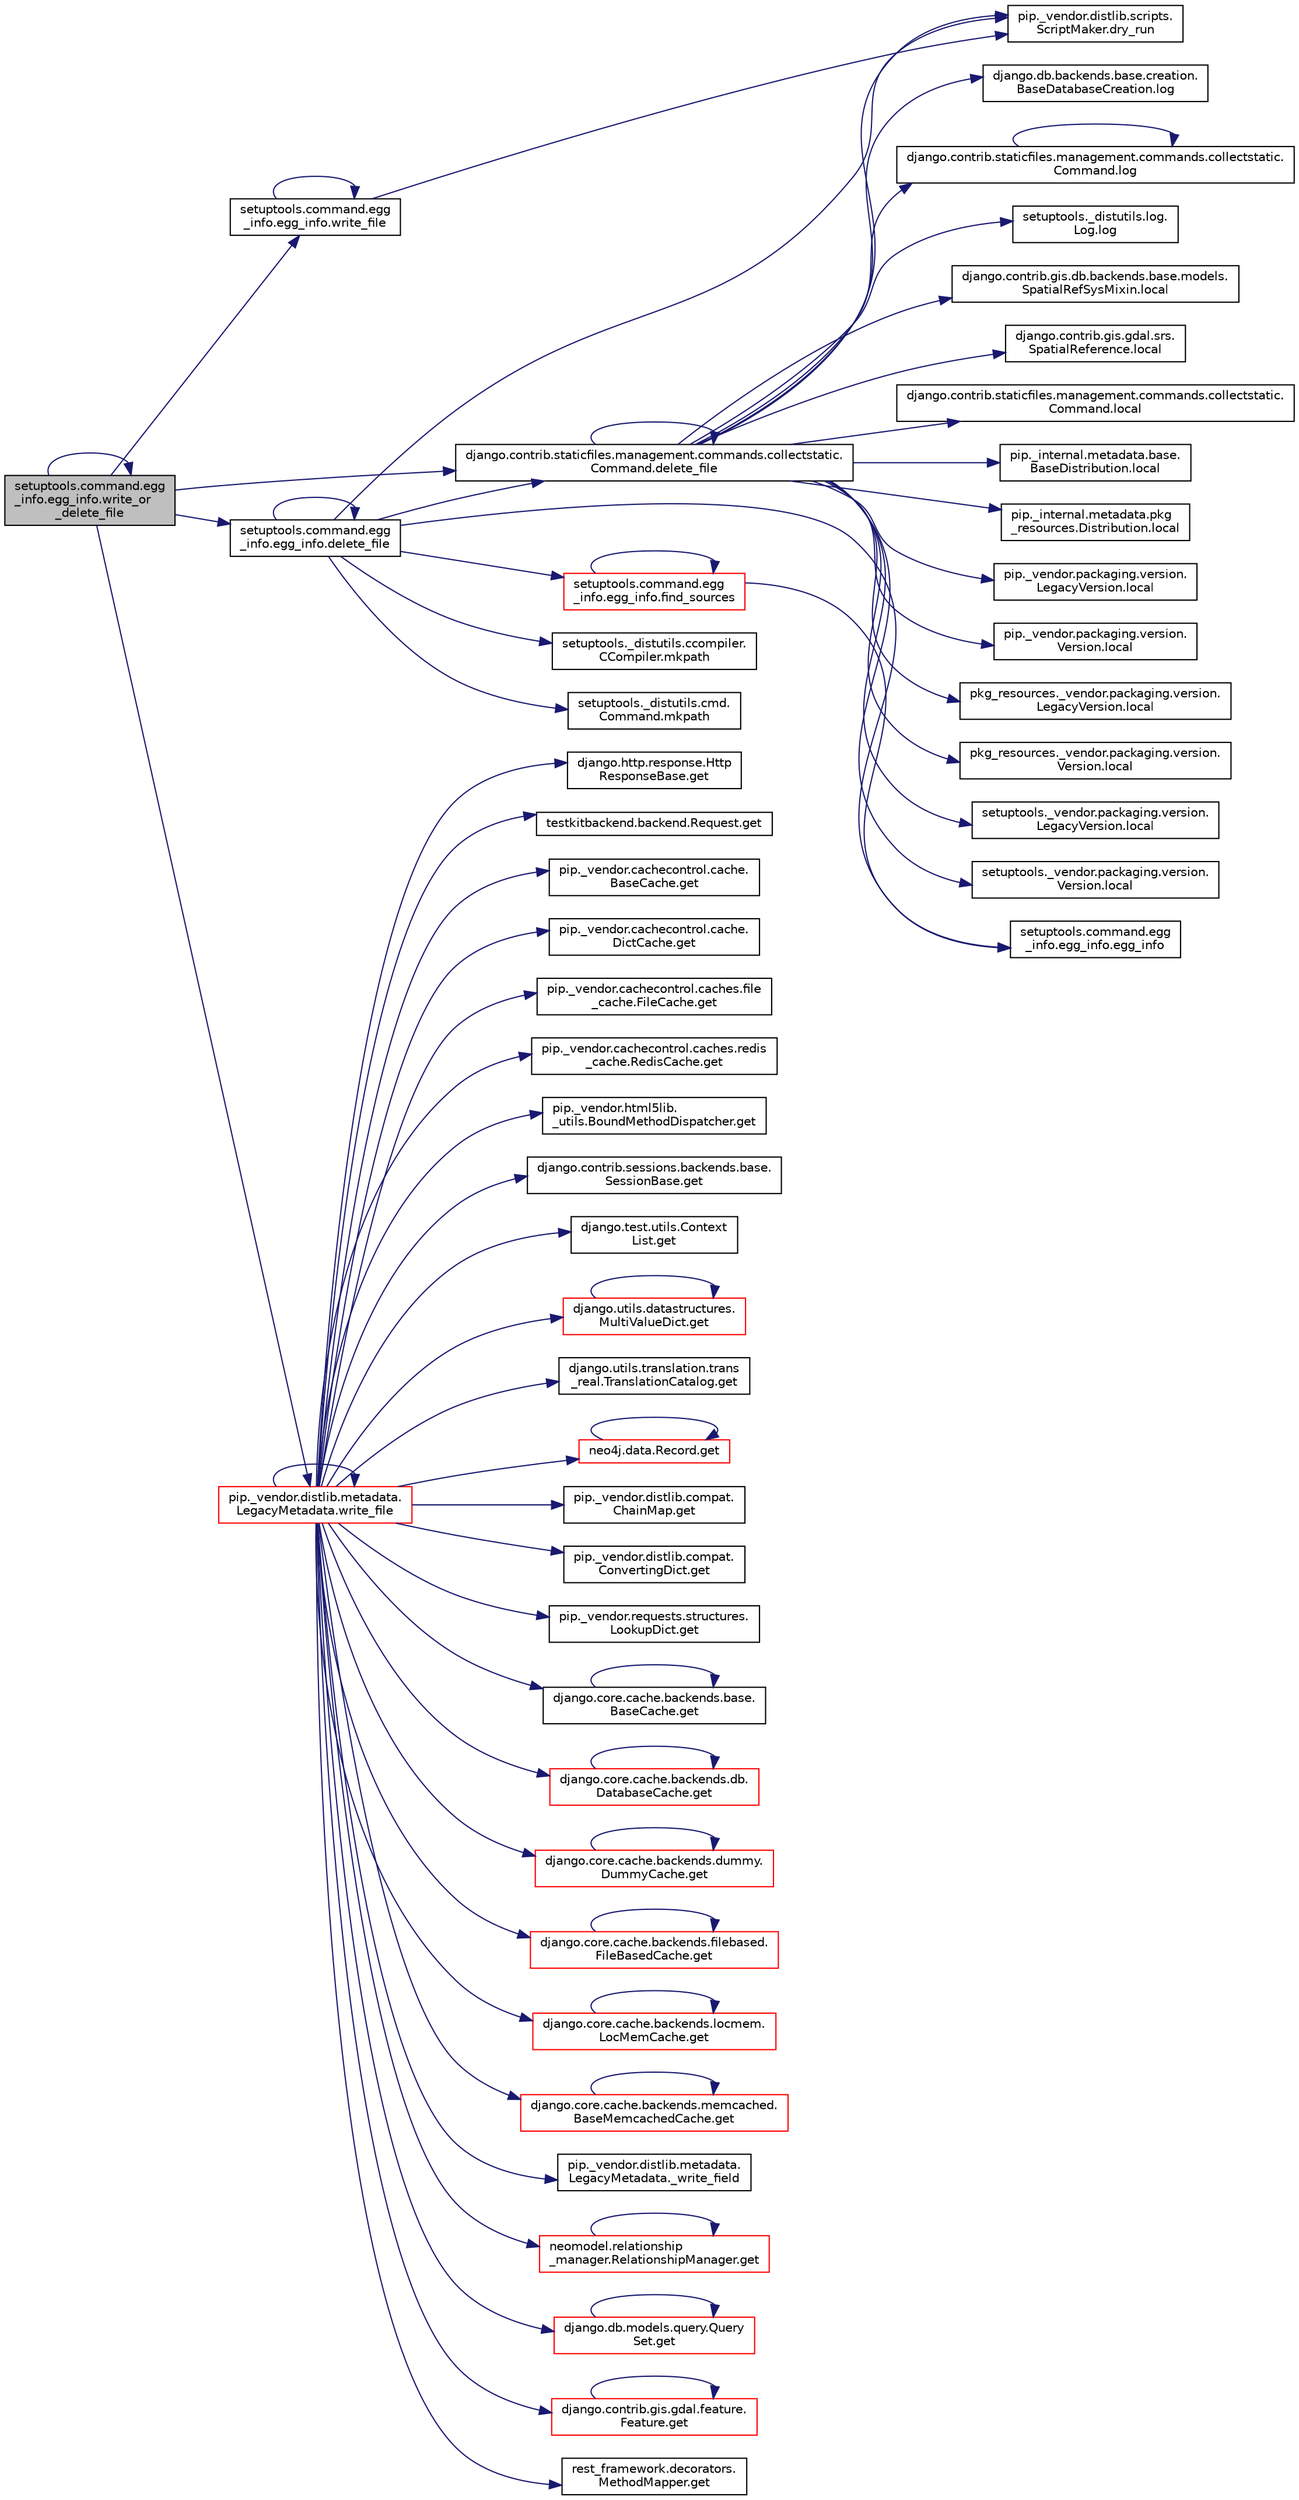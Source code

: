 digraph "setuptools.command.egg_info.egg_info.write_or_delete_file"
{
 // LATEX_PDF_SIZE
  edge [fontname="Helvetica",fontsize="10",labelfontname="Helvetica",labelfontsize="10"];
  node [fontname="Helvetica",fontsize="10",shape=record];
  rankdir="LR";
  Node1 [label="setuptools.command.egg\l_info.egg_info.write_or\l_delete_file",height=0.2,width=0.4,color="black", fillcolor="grey75", style="filled", fontcolor="black",tooltip=" "];
  Node1 -> Node2 [color="midnightblue",fontsize="10",style="solid",fontname="Helvetica"];
  Node2 [label="setuptools.command.egg\l_info.egg_info.delete_file",height=0.2,width=0.4,color="black", fillcolor="white", style="filled",URL="$d4/dd5/classsetuptools_1_1command_1_1egg__info_1_1egg__info.html#a6fa3267879d13f06600d4d1e42c26068",tooltip=" "];
  Node2 -> Node2 [color="midnightblue",fontsize="10",style="solid",fontname="Helvetica"];
  Node2 -> Node3 [color="midnightblue",fontsize="10",style="solid",fontname="Helvetica"];
  Node3 [label="django.contrib.staticfiles.management.commands.collectstatic.\lCommand.delete_file",height=0.2,width=0.4,color="black", fillcolor="white", style="filled",URL="$d8/df6/classdjango_1_1contrib_1_1staticfiles_1_1management_1_1commands_1_1collectstatic_1_1_command.html#af3b9441bd07cc263b9ffe432ee7edcf3",tooltip=" "];
  Node3 -> Node3 [color="midnightblue",fontsize="10",style="solid",fontname="Helvetica"];
  Node3 -> Node4 [color="midnightblue",fontsize="10",style="solid",fontname="Helvetica"];
  Node4 [label="pip._vendor.distlib.scripts.\lScriptMaker.dry_run",height=0.2,width=0.4,color="black", fillcolor="white", style="filled",URL="$de/dcc/classpip_1_1__vendor_1_1distlib_1_1scripts_1_1_script_maker.html#ab788624a4b1688e66c95f02b42674a4f",tooltip=" "];
  Node3 -> Node5 [color="midnightblue",fontsize="10",style="solid",fontname="Helvetica"];
  Node5 [label="django.contrib.gis.db.backends.base.models.\lSpatialRefSysMixin.local",height=0.2,width=0.4,color="black", fillcolor="white", style="filled",URL="$d5/d73/classdjango_1_1contrib_1_1gis_1_1db_1_1backends_1_1base_1_1models_1_1_spatial_ref_sys_mixin.html#a703bee4ef37814bb770491a8fc841b8b",tooltip=" "];
  Node3 -> Node6 [color="midnightblue",fontsize="10",style="solid",fontname="Helvetica"];
  Node6 [label="django.contrib.gis.gdal.srs.\lSpatialReference.local",height=0.2,width=0.4,color="black", fillcolor="white", style="filled",URL="$d7/dda/classdjango_1_1contrib_1_1gis_1_1gdal_1_1srs_1_1_spatial_reference.html#ac1c1b258ca231c1189730ccc0516b84b",tooltip=" "];
  Node3 -> Node7 [color="midnightblue",fontsize="10",style="solid",fontname="Helvetica"];
  Node7 [label="django.contrib.staticfiles.management.commands.collectstatic.\lCommand.local",height=0.2,width=0.4,color="black", fillcolor="white", style="filled",URL="$d8/df6/classdjango_1_1contrib_1_1staticfiles_1_1management_1_1commands_1_1collectstatic_1_1_command.html#aec9e8f8fe91e29dde292817f520e477a",tooltip=" "];
  Node3 -> Node8 [color="midnightblue",fontsize="10",style="solid",fontname="Helvetica"];
  Node8 [label="pip._internal.metadata.base.\lBaseDistribution.local",height=0.2,width=0.4,color="black", fillcolor="white", style="filled",URL="$d7/d34/classpip_1_1__internal_1_1metadata_1_1base_1_1_base_distribution.html#a68a7931aa7d592ec9a6bcf1aaa845223",tooltip=" "];
  Node3 -> Node9 [color="midnightblue",fontsize="10",style="solid",fontname="Helvetica"];
  Node9 [label="pip._internal.metadata.pkg\l_resources.Distribution.local",height=0.2,width=0.4,color="black", fillcolor="white", style="filled",URL="$dc/df0/classpip_1_1__internal_1_1metadata_1_1pkg__resources_1_1_distribution.html#a1f69216d2048b4a794b7e4505590c638",tooltip=" "];
  Node3 -> Node10 [color="midnightblue",fontsize="10",style="solid",fontname="Helvetica"];
  Node10 [label="pip._vendor.packaging.version.\lLegacyVersion.local",height=0.2,width=0.4,color="black", fillcolor="white", style="filled",URL="$db/d53/classpip_1_1__vendor_1_1packaging_1_1version_1_1_legacy_version.html#a60a59860ee423006f3885a51e699cbc0",tooltip=" "];
  Node3 -> Node11 [color="midnightblue",fontsize="10",style="solid",fontname="Helvetica"];
  Node11 [label="pip._vendor.packaging.version.\lVersion.local",height=0.2,width=0.4,color="black", fillcolor="white", style="filled",URL="$d6/d65/classpip_1_1__vendor_1_1packaging_1_1version_1_1_version.html#ad1320245d9af9451510a2af96fa9e270",tooltip=" "];
  Node3 -> Node12 [color="midnightblue",fontsize="10",style="solid",fontname="Helvetica"];
  Node12 [label="pkg_resources._vendor.packaging.version.\lLegacyVersion.local",height=0.2,width=0.4,color="black", fillcolor="white", style="filled",URL="$de/d94/classpkg__resources_1_1__vendor_1_1packaging_1_1version_1_1_legacy_version.html#a9ffd76cde683437bb134266d2480e23d",tooltip=" "];
  Node3 -> Node13 [color="midnightblue",fontsize="10",style="solid",fontname="Helvetica"];
  Node13 [label="pkg_resources._vendor.packaging.version.\lVersion.local",height=0.2,width=0.4,color="black", fillcolor="white", style="filled",URL="$d9/da7/classpkg__resources_1_1__vendor_1_1packaging_1_1version_1_1_version.html#a42fcad5b56f4cba8bb585c85b4d823e6",tooltip=" "];
  Node3 -> Node14 [color="midnightblue",fontsize="10",style="solid",fontname="Helvetica"];
  Node14 [label="setuptools._vendor.packaging.version.\lLegacyVersion.local",height=0.2,width=0.4,color="black", fillcolor="white", style="filled",URL="$d7/d99/classsetuptools_1_1__vendor_1_1packaging_1_1version_1_1_legacy_version.html#a58852ae192cdead9bd5210febc0993f8",tooltip=" "];
  Node3 -> Node15 [color="midnightblue",fontsize="10",style="solid",fontname="Helvetica"];
  Node15 [label="setuptools._vendor.packaging.version.\lVersion.local",height=0.2,width=0.4,color="black", fillcolor="white", style="filled",URL="$da/de8/classsetuptools_1_1__vendor_1_1packaging_1_1version_1_1_version.html#a1ca67c2cc35de1bf61b9e419f779c927",tooltip=" "];
  Node3 -> Node16 [color="midnightblue",fontsize="10",style="solid",fontname="Helvetica"];
  Node16 [label="django.db.backends.base.creation.\lBaseDatabaseCreation.log",height=0.2,width=0.4,color="black", fillcolor="white", style="filled",URL="$de/d41/classdjango_1_1db_1_1backends_1_1base_1_1creation_1_1_base_database_creation.html#ac2cef781528967a343c7062bb888f738",tooltip=" "];
  Node3 -> Node17 [color="midnightblue",fontsize="10",style="solid",fontname="Helvetica"];
  Node17 [label="django.contrib.staticfiles.management.commands.collectstatic.\lCommand.log",height=0.2,width=0.4,color="black", fillcolor="white", style="filled",URL="$d8/df6/classdjango_1_1contrib_1_1staticfiles_1_1management_1_1commands_1_1collectstatic_1_1_command.html#a68fe3d510190ff090e80dd7c441f8231",tooltip=" "];
  Node17 -> Node17 [color="midnightblue",fontsize="10",style="solid",fontname="Helvetica"];
  Node3 -> Node18 [color="midnightblue",fontsize="10",style="solid",fontname="Helvetica"];
  Node18 [label="setuptools._distutils.log.\lLog.log",height=0.2,width=0.4,color="black", fillcolor="white", style="filled",URL="$d8/d63/classsetuptools_1_1__distutils_1_1log_1_1_log.html#a7aa578dfa48595e2cda9d730c4087317",tooltip=" "];
  Node2 -> Node4 [color="midnightblue",fontsize="10",style="solid",fontname="Helvetica"];
  Node2 -> Node19 [color="midnightblue",fontsize="10",style="solid",fontname="Helvetica"];
  Node19 [label="setuptools.command.egg\l_info.egg_info.egg_info",height=0.2,width=0.4,color="black", fillcolor="white", style="filled",URL="$d4/dd5/classsetuptools_1_1command_1_1egg__info_1_1egg__info.html#ac0d4a2c1b84c0d8d939fe957b7793196",tooltip=" "];
  Node2 -> Node20 [color="midnightblue",fontsize="10",style="solid",fontname="Helvetica"];
  Node20 [label="setuptools.command.egg\l_info.egg_info.find_sources",height=0.2,width=0.4,color="red", fillcolor="white", style="filled",URL="$d4/dd5/classsetuptools_1_1command_1_1egg__info_1_1egg__info.html#a689901dc0b3f93b8ea62c954097b7627",tooltip=" "];
  Node20 -> Node19 [color="midnightblue",fontsize="10",style="solid",fontname="Helvetica"];
  Node20 -> Node20 [color="midnightblue",fontsize="10",style="solid",fontname="Helvetica"];
  Node2 -> Node83 [color="midnightblue",fontsize="10",style="solid",fontname="Helvetica"];
  Node83 [label="setuptools._distutils.ccompiler.\lCCompiler.mkpath",height=0.2,width=0.4,color="black", fillcolor="white", style="filled",URL="$d0/daa/classsetuptools_1_1__distutils_1_1ccompiler_1_1_c_compiler.html#ab410541aef9ab8805ec1ac1632d55186",tooltip=" "];
  Node2 -> Node84 [color="midnightblue",fontsize="10",style="solid",fontname="Helvetica"];
  Node84 [label="setuptools._distutils.cmd.\lCommand.mkpath",height=0.2,width=0.4,color="black", fillcolor="white", style="filled",URL="$dd/df5/classsetuptools_1_1__distutils_1_1cmd_1_1_command.html#af04c690e046e6c5c8d64fbc7f889fc4e",tooltip=" "];
  Node1 -> Node3 [color="midnightblue",fontsize="10",style="solid",fontname="Helvetica"];
  Node1 -> Node85 [color="midnightblue",fontsize="10",style="solid",fontname="Helvetica"];
  Node85 [label="pip._vendor.distlib.metadata.\lLegacyMetadata.write_file",height=0.2,width=0.4,color="red", fillcolor="white", style="filled",URL="$d3/dc5/classpip_1_1__vendor_1_1distlib_1_1metadata_1_1_legacy_metadata.html#aa033975ed8087aaf281be90f828a4faa",tooltip=" "];
  Node85 -> Node86 [color="midnightblue",fontsize="10",style="solid",fontname="Helvetica"];
  Node86 [label="pip._vendor.distlib.metadata.\lLegacyMetadata._write_field",height=0.2,width=0.4,color="black", fillcolor="white", style="filled",URL="$d3/dc5/classpip_1_1__vendor_1_1distlib_1_1metadata_1_1_legacy_metadata.html#a95d365ebe9ca0180d5fe75dfc78e444d",tooltip=" "];
  Node85 -> Node87 [color="midnightblue",fontsize="10",style="solid",fontname="Helvetica"];
  Node87 [label="neomodel.relationship\l_manager.RelationshipManager.get",height=0.2,width=0.4,color="red", fillcolor="white", style="filled",URL="$d0/dde/classneomodel_1_1relationship__manager_1_1_relationship_manager.html#a2909eea25dff8a05b1b472fc6ad29569",tooltip=" "];
  Node87 -> Node87 [color="midnightblue",fontsize="10",style="solid",fontname="Helvetica"];
  Node85 -> Node89 [color="midnightblue",fontsize="10",style="solid",fontname="Helvetica"];
  Node89 [label="django.db.models.query.Query\lSet.get",height=0.2,width=0.4,color="red", fillcolor="white", style="filled",URL="$dd/d94/classdjango_1_1db_1_1models_1_1query_1_1_query_set.html#a01bde5564541ddd1bc0696164e4ef765",tooltip=" "];
  Node89 -> Node89 [color="midnightblue",fontsize="10",style="solid",fontname="Helvetica"];
  Node85 -> Node160 [color="midnightblue",fontsize="10",style="solid",fontname="Helvetica"];
  Node160 [label="django.contrib.gis.gdal.feature.\lFeature.get",height=0.2,width=0.4,color="red", fillcolor="white", style="filled",URL="$db/d34/classdjango_1_1contrib_1_1gis_1_1gdal_1_1feature_1_1_feature.html#ab4500c05c5b78ad12368c3b4bf68be45",tooltip=" "];
  Node160 -> Node160 [color="midnightblue",fontsize="10",style="solid",fontname="Helvetica"];
  Node85 -> Node162 [color="midnightblue",fontsize="10",style="solid",fontname="Helvetica"];
  Node162 [label="rest_framework.decorators.\lMethodMapper.get",height=0.2,width=0.4,color="black", fillcolor="white", style="filled",URL="$d1/d97/classrest__framework_1_1decorators_1_1_method_mapper.html#a242049e6fd5502ed849845d240e4fb04",tooltip=" "];
  Node85 -> Node163 [color="midnightblue",fontsize="10",style="solid",fontname="Helvetica"];
  Node163 [label="django.http.response.Http\lResponseBase.get",height=0.2,width=0.4,color="black", fillcolor="white", style="filled",URL="$dd/db4/classdjango_1_1http_1_1response_1_1_http_response_base.html#a53e4d55072f7f59b4d5da8aa6937a08c",tooltip=" "];
  Node85 -> Node164 [color="midnightblue",fontsize="10",style="solid",fontname="Helvetica"];
  Node164 [label="testkitbackend.backend.Request.get",height=0.2,width=0.4,color="black", fillcolor="white", style="filled",URL="$db/df4/classtestkitbackend_1_1backend_1_1_request.html#ae7cbad43cec22b5775e20fc9b407e04b",tooltip=" "];
  Node85 -> Node165 [color="midnightblue",fontsize="10",style="solid",fontname="Helvetica"];
  Node165 [label="pip._vendor.cachecontrol.cache.\lBaseCache.get",height=0.2,width=0.4,color="black", fillcolor="white", style="filled",URL="$da/d8a/classpip_1_1__vendor_1_1cachecontrol_1_1cache_1_1_base_cache.html#ad5c273adabffacc22029a8461bdcb8e0",tooltip=" "];
  Node85 -> Node166 [color="midnightblue",fontsize="10",style="solid",fontname="Helvetica"];
  Node166 [label="pip._vendor.cachecontrol.cache.\lDictCache.get",height=0.2,width=0.4,color="black", fillcolor="white", style="filled",URL="$da/d77/classpip_1_1__vendor_1_1cachecontrol_1_1cache_1_1_dict_cache.html#af092ece36a8cce3cdb2b6e899405819a",tooltip=" "];
  Node85 -> Node167 [color="midnightblue",fontsize="10",style="solid",fontname="Helvetica"];
  Node167 [label="pip._vendor.cachecontrol.caches.file\l_cache.FileCache.get",height=0.2,width=0.4,color="black", fillcolor="white", style="filled",URL="$d4/d5e/classpip_1_1__vendor_1_1cachecontrol_1_1caches_1_1file__cache_1_1_file_cache.html#abaf8e68f7bf2b7ed1f4f3d19cf8502cc",tooltip=" "];
  Node85 -> Node168 [color="midnightblue",fontsize="10",style="solid",fontname="Helvetica"];
  Node168 [label="pip._vendor.cachecontrol.caches.redis\l_cache.RedisCache.get",height=0.2,width=0.4,color="black", fillcolor="white", style="filled",URL="$dd/d2e/classpip_1_1__vendor_1_1cachecontrol_1_1caches_1_1redis__cache_1_1_redis_cache.html#a1c0ed79e45aa1435f77660d842d00a6f",tooltip=" "];
  Node85 -> Node169 [color="midnightblue",fontsize="10",style="solid",fontname="Helvetica"];
  Node169 [label="pip._vendor.html5lib.\l_utils.BoundMethodDispatcher.get",height=0.2,width=0.4,color="black", fillcolor="white", style="filled",URL="$d0/dcf/classpip_1_1__vendor_1_1html5lib_1_1__utils_1_1_bound_method_dispatcher.html#a00c5ddaa9ea9f45725e4700f977a831f",tooltip=" "];
  Node85 -> Node170 [color="midnightblue",fontsize="10",style="solid",fontname="Helvetica"];
  Node170 [label="django.contrib.sessions.backends.base.\lSessionBase.get",height=0.2,width=0.4,color="black", fillcolor="white", style="filled",URL="$d1/d6e/classdjango_1_1contrib_1_1sessions_1_1backends_1_1base_1_1_session_base.html#ad9d850bf4891a825b3188e5c506f3fc1",tooltip=" "];
  Node85 -> Node171 [color="midnightblue",fontsize="10",style="solid",fontname="Helvetica"];
  Node171 [label="django.test.utils.Context\lList.get",height=0.2,width=0.4,color="black", fillcolor="white", style="filled",URL="$d6/d8c/classdjango_1_1test_1_1utils_1_1_context_list.html#a6e45a82a318fa4a3b6c52e113af2f21b",tooltip=" "];
  Node85 -> Node172 [color="midnightblue",fontsize="10",style="solid",fontname="Helvetica"];
  Node172 [label="django.utils.datastructures.\lMultiValueDict.get",height=0.2,width=0.4,color="red", fillcolor="white", style="filled",URL="$d5/d02/classdjango_1_1utils_1_1datastructures_1_1_multi_value_dict.html#a41358543976aa3484020b80a3cc92eed",tooltip=" "];
  Node172 -> Node172 [color="midnightblue",fontsize="10",style="solid",fontname="Helvetica"];
  Node85 -> Node182 [color="midnightblue",fontsize="10",style="solid",fontname="Helvetica"];
  Node182 [label="django.utils.translation.trans\l_real.TranslationCatalog.get",height=0.2,width=0.4,color="black", fillcolor="white", style="filled",URL="$dd/d59/classdjango_1_1utils_1_1translation_1_1trans__real_1_1_translation_catalog.html#a655b10c540d01b4f4ddb2aca06d4ceaa",tooltip=" "];
  Node85 -> Node183 [color="midnightblue",fontsize="10",style="solid",fontname="Helvetica"];
  Node183 [label="neo4j.data.Record.get",height=0.2,width=0.4,color="red", fillcolor="white", style="filled",URL="$d8/da3/classneo4j_1_1data_1_1_record.html#aed4b63e2e470f8a61ebac3a66eced8a1",tooltip=" "];
  Node183 -> Node183 [color="midnightblue",fontsize="10",style="solid",fontname="Helvetica"];
  Node85 -> Node185 [color="midnightblue",fontsize="10",style="solid",fontname="Helvetica"];
  Node185 [label="pip._vendor.distlib.compat.\lChainMap.get",height=0.2,width=0.4,color="black", fillcolor="white", style="filled",URL="$d2/d2d/classpip_1_1__vendor_1_1distlib_1_1compat_1_1_chain_map.html#a657b681156ad31c3b7391fcfdfd0bc5f",tooltip=" "];
  Node85 -> Node186 [color="midnightblue",fontsize="10",style="solid",fontname="Helvetica"];
  Node186 [label="pip._vendor.distlib.compat.\lConvertingDict.get",height=0.2,width=0.4,color="black", fillcolor="white", style="filled",URL="$db/dd5/classpip_1_1__vendor_1_1distlib_1_1compat_1_1_converting_dict.html#acc9b853aa7f196de678588c6234fa60c",tooltip=" "];
  Node85 -> Node187 [color="midnightblue",fontsize="10",style="solid",fontname="Helvetica"];
  Node187 [label="pip._vendor.requests.structures.\lLookupDict.get",height=0.2,width=0.4,color="black", fillcolor="white", style="filled",URL="$d9/d61/classpip_1_1__vendor_1_1requests_1_1structures_1_1_lookup_dict.html#aefa5cb718796e979a5b682650a777897",tooltip=" "];
  Node85 -> Node188 [color="midnightblue",fontsize="10",style="solid",fontname="Helvetica"];
  Node188 [label="django.core.cache.backends.base.\lBaseCache.get",height=0.2,width=0.4,color="black", fillcolor="white", style="filled",URL="$d0/d87/classdjango_1_1core_1_1cache_1_1backends_1_1base_1_1_base_cache.html#a0a473e1dcd35311dcb28c4cfe9062a7c",tooltip=" "];
  Node188 -> Node188 [color="midnightblue",fontsize="10",style="solid",fontname="Helvetica"];
  Node85 -> Node189 [color="midnightblue",fontsize="10",style="solid",fontname="Helvetica"];
  Node189 [label="django.core.cache.backends.db.\lDatabaseCache.get",height=0.2,width=0.4,color="red", fillcolor="white", style="filled",URL="$d7/dcb/classdjango_1_1core_1_1cache_1_1backends_1_1db_1_1_database_cache.html#a03d4078968b2b287d4b9fbc438a54732",tooltip=" "];
  Node189 -> Node189 [color="midnightblue",fontsize="10",style="solid",fontname="Helvetica"];
  Node85 -> Node191 [color="midnightblue",fontsize="10",style="solid",fontname="Helvetica"];
  Node191 [label="django.core.cache.backends.dummy.\lDummyCache.get",height=0.2,width=0.4,color="red", fillcolor="white", style="filled",URL="$d6/db9/classdjango_1_1core_1_1cache_1_1backends_1_1dummy_1_1_dummy_cache.html#a0fc74695be5f1d34eaae4f5455edbd0d",tooltip=" "];
  Node191 -> Node191 [color="midnightblue",fontsize="10",style="solid",fontname="Helvetica"];
  Node85 -> Node195 [color="midnightblue",fontsize="10",style="solid",fontname="Helvetica"];
  Node195 [label="django.core.cache.backends.filebased.\lFileBasedCache.get",height=0.2,width=0.4,color="red", fillcolor="white", style="filled",URL="$df/d01/classdjango_1_1core_1_1cache_1_1backends_1_1filebased_1_1_file_based_cache.html#aee07c708ef839b9d59cb4a96c9236e1d",tooltip=" "];
  Node195 -> Node195 [color="midnightblue",fontsize="10",style="solid",fontname="Helvetica"];
  Node85 -> Node201 [color="midnightblue",fontsize="10",style="solid",fontname="Helvetica"];
  Node201 [label="django.core.cache.backends.locmem.\lLocMemCache.get",height=0.2,width=0.4,color="red", fillcolor="white", style="filled",URL="$de/d7d/classdjango_1_1core_1_1cache_1_1backends_1_1locmem_1_1_loc_mem_cache.html#aee6e4a6fe8779d9f0013121059401510",tooltip=" "];
  Node201 -> Node201 [color="midnightblue",fontsize="10",style="solid",fontname="Helvetica"];
  Node85 -> Node209 [color="midnightblue",fontsize="10",style="solid",fontname="Helvetica"];
  Node209 [label="django.core.cache.backends.memcached.\lBaseMemcachedCache.get",height=0.2,width=0.4,color="red", fillcolor="white", style="filled",URL="$d3/d36/classdjango_1_1core_1_1cache_1_1backends_1_1memcached_1_1_base_memcached_cache.html#a5eb7dd71de7705fc8cba12fc5d441cd7",tooltip=" "];
  Node209 -> Node209 [color="midnightblue",fontsize="10",style="solid",fontname="Helvetica"];
  Node85 -> Node85 [color="midnightblue",fontsize="10",style="solid",fontname="Helvetica"];
  Node1 -> Node3957 [color="midnightblue",fontsize="10",style="solid",fontname="Helvetica"];
  Node3957 [label="setuptools.command.egg\l_info.egg_info.write_file",height=0.2,width=0.4,color="black", fillcolor="white", style="filled",URL="$d4/dd5/classsetuptools_1_1command_1_1egg__info_1_1egg__info.html#a7f78ac9292da94a3f8e82b9fa1027472",tooltip=" "];
  Node3957 -> Node4 [color="midnightblue",fontsize="10",style="solid",fontname="Helvetica"];
  Node3957 -> Node3957 [color="midnightblue",fontsize="10",style="solid",fontname="Helvetica"];
  Node1 -> Node1 [color="midnightblue",fontsize="10",style="solid",fontname="Helvetica"];
}
